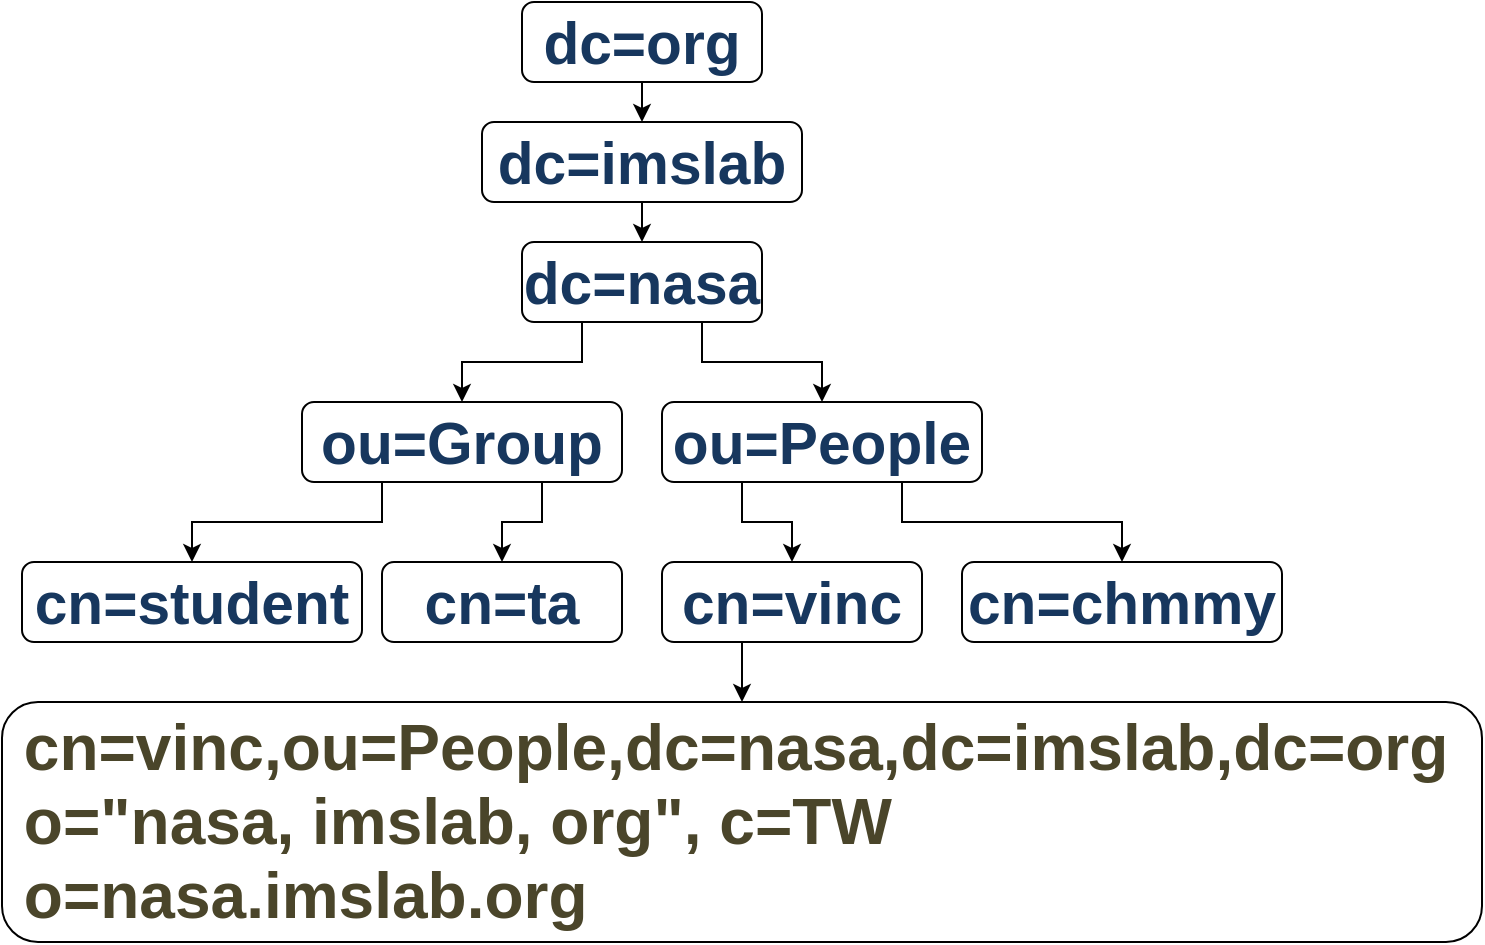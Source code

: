 <mxfile version="18.0.3" type="github">
  <diagram id="N-0__u-b4OFAvGU3cNQb" name="Page-1">
    <mxGraphModel dx="1422" dy="754" grid="1" gridSize="10" guides="1" tooltips="1" connect="1" arrows="1" fold="1" page="1" pageScale="1" pageWidth="827" pageHeight="1169" math="0" shadow="0">
      <root>
        <mxCell id="0" />
        <mxCell id="1" parent="0" />
        <mxCell id="eaQxql0WGcCq-g7QlMkR-17" style="edgeStyle=orthogonalEdgeStyle;rounded=0;orthogonalLoop=1;jettySize=auto;html=1;exitX=0.5;exitY=1;exitDx=0;exitDy=0;entryX=0.5;entryY=0;entryDx=0;entryDy=0;fontSize=29;" parent="1" source="eaQxql0WGcCq-g7QlMkR-3" target="eaQxql0WGcCq-g7QlMkR-4" edge="1">
          <mxGeometry relative="1" as="geometry" />
        </mxCell>
        <mxCell id="eaQxql0WGcCq-g7QlMkR-3" value="&lt;p style=&quot;line-height: normal; margin: 0pt 0in; text-indent: 0in; direction: ltr; unicode-bidi: embed; vertical-align: baseline; word-break: normal;&quot;&gt;&lt;span style=&quot;font-size: 22pt; font-family: Arial; font-variant-numeric: normal; font-variant-east-asian: normal; color: rgb(23, 55, 94); font-weight: bold;&quot;&gt;dc=org&lt;/span&gt;&lt;/p&gt;" style="rounded=1;whiteSpace=wrap;html=1;" parent="1" vertex="1">
          <mxGeometry x="320" y="40" width="120" height="40" as="geometry" />
        </mxCell>
        <mxCell id="eaQxql0WGcCq-g7QlMkR-18" style="edgeStyle=orthogonalEdgeStyle;rounded=0;orthogonalLoop=1;jettySize=auto;html=1;exitX=0.5;exitY=1;exitDx=0;exitDy=0;entryX=0.5;entryY=0;entryDx=0;entryDy=0;fontSize=29;" parent="1" source="eaQxql0WGcCq-g7QlMkR-4" target="eaQxql0WGcCq-g7QlMkR-5" edge="1">
          <mxGeometry relative="1" as="geometry" />
        </mxCell>
        <mxCell id="eaQxql0WGcCq-g7QlMkR-4" value="&lt;p style=&quot;line-height: normal; margin: 0pt 0in; text-indent: 0in; direction: ltr; unicode-bidi: embed; vertical-align: baseline; word-break: normal;&quot;&gt;&lt;span style=&quot;font-size: 22pt; font-family: Arial; font-variant-numeric: normal; font-variant-east-asian: normal; color: rgb(23, 55, 94); font-weight: bold;&quot;&gt;d&lt;/span&gt;&lt;span style=&quot;font-size: 22pt; font-family: Arial; font-variant-numeric: normal; font-variant-east-asian: normal; color: rgb(23, 55, 94); font-weight: bold; vertical-align: baseline;&quot;&gt;c=imslab&lt;/span&gt;&lt;/p&gt;" style="rounded=1;whiteSpace=wrap;html=1;" parent="1" vertex="1">
          <mxGeometry x="300" y="100" width="160" height="40" as="geometry" />
        </mxCell>
        <mxCell id="eaQxql0WGcCq-g7QlMkR-21" style="edgeStyle=orthogonalEdgeStyle;rounded=0;orthogonalLoop=1;jettySize=auto;html=1;exitX=0.25;exitY=1;exitDx=0;exitDy=0;entryX=0.5;entryY=0;entryDx=0;entryDy=0;fontSize=29;" parent="1" source="eaQxql0WGcCq-g7QlMkR-5" target="eaQxql0WGcCq-g7QlMkR-6" edge="1">
          <mxGeometry relative="1" as="geometry" />
        </mxCell>
        <mxCell id="eaQxql0WGcCq-g7QlMkR-22" style="edgeStyle=orthogonalEdgeStyle;rounded=0;orthogonalLoop=1;jettySize=auto;html=1;exitX=0.75;exitY=1;exitDx=0;exitDy=0;entryX=0.5;entryY=0;entryDx=0;entryDy=0;fontSize=29;" parent="1" source="eaQxql0WGcCq-g7QlMkR-5" target="eaQxql0WGcCq-g7QlMkR-9" edge="1">
          <mxGeometry relative="1" as="geometry" />
        </mxCell>
        <mxCell id="eaQxql0WGcCq-g7QlMkR-5" value="&lt;p style=&quot;line-height: normal; margin: 0pt 0in; text-indent: 0in; direction: ltr; unicode-bidi: embed; vertical-align: baseline; word-break: normal;&quot;&gt;&lt;span style=&quot;font-size: 22pt; font-family: Arial; font-variant-numeric: normal; font-variant-east-asian: normal; color: rgb(23, 55, 94); font-weight: bold;&quot;&gt;dc=&lt;/span&gt;&lt;span style=&quot;font-size: 22pt; font-family: Arial; font-variant-numeric: normal; font-variant-east-asian: normal; color: rgb(23, 55, 94); font-weight: bold;&quot;&gt;nasa&lt;/span&gt;&lt;/p&gt;" style="rounded=1;whiteSpace=wrap;html=1;" parent="1" vertex="1">
          <mxGeometry x="320" y="160" width="120" height="40" as="geometry" />
        </mxCell>
        <mxCell id="eaQxql0WGcCq-g7QlMkR-23" style="edgeStyle=orthogonalEdgeStyle;rounded=0;orthogonalLoop=1;jettySize=auto;html=1;exitX=0.25;exitY=1;exitDx=0;exitDy=0;entryX=0.5;entryY=0;entryDx=0;entryDy=0;fontSize=29;" parent="1" source="eaQxql0WGcCq-g7QlMkR-6" target="eaQxql0WGcCq-g7QlMkR-10" edge="1">
          <mxGeometry relative="1" as="geometry" />
        </mxCell>
        <mxCell id="eaQxql0WGcCq-g7QlMkR-24" style="edgeStyle=orthogonalEdgeStyle;rounded=0;orthogonalLoop=1;jettySize=auto;html=1;exitX=0.75;exitY=1;exitDx=0;exitDy=0;entryX=0.5;entryY=0;entryDx=0;entryDy=0;fontSize=29;" parent="1" source="eaQxql0WGcCq-g7QlMkR-6" target="eaQxql0WGcCq-g7QlMkR-12" edge="1">
          <mxGeometry relative="1" as="geometry" />
        </mxCell>
        <mxCell id="eaQxql0WGcCq-g7QlMkR-6" value="&lt;p style=&quot;line-height: normal; margin: 0pt 0in; text-indent: 0in; direction: ltr; unicode-bidi: embed; vertical-align: baseline; word-break: normal;&quot;&gt;&lt;span style=&quot;font-size: 22pt; font-family: Arial; font-variant-numeric: normal; font-variant-east-asian: normal; color: rgb(23, 55, 94); font-weight: bold;&quot;&gt;o&lt;/span&gt;&lt;span style=&quot;font-size: 22pt; font-family: Arial; font-variant-numeric: normal; font-variant-east-asian: normal; color: rgb(23, 55, 94); font-weight: bold; vertical-align: baseline;&quot;&gt;u&lt;/span&gt;&lt;span style=&quot;font-size: 22pt; font-family: Arial; font-variant-numeric: normal; font-variant-east-asian: normal; color: rgb(23, 55, 94); font-weight: bold; vertical-align: baseline;&quot;&gt;=&lt;/span&gt;&lt;span style=&quot;font-size: 22pt; font-family: Arial; font-variant-numeric: normal; font-variant-east-asian: normal; color: rgb(23, 55, 94); font-weight: bold;&quot;&gt;Group&lt;/span&gt;&lt;/p&gt;" style="rounded=1;whiteSpace=wrap;html=1;" parent="1" vertex="1">
          <mxGeometry x="210" y="240" width="160" height="40" as="geometry" />
        </mxCell>
        <mxCell id="eaQxql0WGcCq-g7QlMkR-25" style="edgeStyle=orthogonalEdgeStyle;rounded=0;orthogonalLoop=1;jettySize=auto;html=1;exitX=0.25;exitY=1;exitDx=0;exitDy=0;fontSize=29;" parent="1" source="eaQxql0WGcCq-g7QlMkR-9" target="eaQxql0WGcCq-g7QlMkR-13" edge="1">
          <mxGeometry relative="1" as="geometry" />
        </mxCell>
        <mxCell id="eaQxql0WGcCq-g7QlMkR-26" style="edgeStyle=orthogonalEdgeStyle;rounded=0;orthogonalLoop=1;jettySize=auto;html=1;exitX=0.75;exitY=1;exitDx=0;exitDy=0;entryX=0.5;entryY=0;entryDx=0;entryDy=0;fontSize=29;" parent="1" source="eaQxql0WGcCq-g7QlMkR-9" target="eaQxql0WGcCq-g7QlMkR-14" edge="1">
          <mxGeometry relative="1" as="geometry" />
        </mxCell>
        <mxCell id="eaQxql0WGcCq-g7QlMkR-9" value="&lt;p style=&quot;line-height: normal; margin: 0pt 0in; text-indent: 0in; direction: ltr; unicode-bidi: embed; vertical-align: baseline; word-break: normal;&quot;&gt;&lt;span style=&quot;font-size: 22pt; font-family: Arial; font-variant-numeric: normal; font-variant-east-asian: normal; color: rgb(23, 55, 94); font-weight: bold;&quot;&gt;o&lt;/span&gt;&lt;span style=&quot;font-size: 22pt; font-family: Arial; font-variant-numeric: normal; font-variant-east-asian: normal; color: rgb(23, 55, 94); font-weight: bold; vertical-align: baseline;&quot;&gt;u&lt;/span&gt;&lt;span style=&quot;font-size: 22pt; font-family: Arial; font-variant-numeric: normal; font-variant-east-asian: normal; color: rgb(23, 55, 94); font-weight: bold; vertical-align: baseline;&quot;&gt;=&lt;/span&gt;&lt;span style=&quot;font-size: 22pt; font-family: Arial; font-variant-numeric: normal; font-variant-east-asian: normal; color: rgb(23, 55, 94); font-weight: bold;&quot;&gt;People&lt;/span&gt;&lt;/p&gt;" style="rounded=1;whiteSpace=wrap;html=1;" parent="1" vertex="1">
          <mxGeometry x="390" y="240" width="160" height="40" as="geometry" />
        </mxCell>
        <mxCell id="eaQxql0WGcCq-g7QlMkR-10" value="&lt;p style=&quot;line-height: normal; margin: 0pt 0in; text-indent: 0in; direction: ltr; unicode-bidi: embed; vertical-align: baseline; word-break: normal;&quot;&gt;&lt;span style=&quot;font-size: 22pt; font-family: Arial; font-variant-numeric: normal; font-variant-east-asian: normal; color: rgb(23, 55, 94); font-weight: bold;&quot;&gt;cn&lt;/span&gt;&lt;span style=&quot;font-size: 22pt; font-family: Arial; font-variant-numeric: normal; font-variant-east-asian: normal; color: rgb(23, 55, 94); font-weight: bold; vertical-align: baseline;&quot;&gt;=student&lt;/span&gt;&lt;/p&gt;" style="rounded=1;whiteSpace=wrap;html=1;" parent="1" vertex="1">
          <mxGeometry x="70" y="320" width="170" height="40" as="geometry" />
        </mxCell>
        <mxCell id="eaQxql0WGcCq-g7QlMkR-12" value="&lt;p style=&quot;line-height: normal; margin: 0pt 0in; text-indent: 0in; direction: ltr; unicode-bidi: embed; vertical-align: baseline; word-break: normal;&quot;&gt;&lt;span style=&quot;font-size: 22pt; font-family: Arial; font-variant-numeric: normal; font-variant-east-asian: normal; color: rgb(23, 55, 94); font-weight: bold;&quot;&gt;cn&lt;/span&gt;&lt;span style=&quot;font-size: 22pt; font-family: Arial; font-variant-numeric: normal; font-variant-east-asian: normal; color: rgb(23, 55, 94); font-weight: bold; vertical-align: baseline;&quot;&gt;=ta&lt;/span&gt;&lt;/p&gt;" style="rounded=1;whiteSpace=wrap;html=1;" parent="1" vertex="1">
          <mxGeometry x="250" y="320" width="120" height="40" as="geometry" />
        </mxCell>
        <mxCell id="eaQxql0WGcCq-g7QlMkR-27" style="edgeStyle=orthogonalEdgeStyle;rounded=0;orthogonalLoop=1;jettySize=auto;html=1;exitX=0.5;exitY=1;exitDx=0;exitDy=0;entryX=0.5;entryY=0;entryDx=0;entryDy=0;fontSize=29;" parent="1" source="eaQxql0WGcCq-g7QlMkR-13" target="eaQxql0WGcCq-g7QlMkR-16" edge="1">
          <mxGeometry relative="1" as="geometry" />
        </mxCell>
        <mxCell id="eaQxql0WGcCq-g7QlMkR-13" value="&lt;p style=&quot;line-height: normal; margin: 0pt 0in; text-indent: 0in; direction: ltr; unicode-bidi: embed; vertical-align: baseline; word-break: normal;&quot;&gt;&lt;span style=&quot;font-size: 22pt; font-family: Arial; font-variant-numeric: normal; font-variant-east-asian: normal; color: rgb(23, 55, 94); font-weight: bold;&quot;&gt;cn&lt;/span&gt;&lt;span style=&quot;font-size: 22pt; font-family: Arial; font-variant-numeric: normal; font-variant-east-asian: normal; color: rgb(23, 55, 94); font-weight: bold; vertical-align: baseline;&quot;&gt;=&lt;/span&gt;&lt;span style=&quot;font-size: 22pt; font-family: Arial; font-variant-numeric: normal; font-variant-east-asian: normal; color: rgb(23, 55, 94); font-weight: bold; vertical-align: baseline;&quot;&gt;vinc&lt;/span&gt;&lt;/p&gt;" style="rounded=1;whiteSpace=wrap;html=1;" parent="1" vertex="1">
          <mxGeometry x="390" y="320" width="130" height="40" as="geometry" />
        </mxCell>
        <mxCell id="eaQxql0WGcCq-g7QlMkR-14" value="&lt;p style=&quot;line-height: normal; margin: 0pt 0in; text-indent: 0in; direction: ltr; unicode-bidi: embed; vertical-align: baseline; word-break: normal;&quot;&gt;&lt;span style=&quot;font-size: 22pt; font-family: Arial; font-variant-numeric: normal; font-variant-east-asian: normal; color: rgb(23, 55, 94); font-weight: bold;&quot;&gt;cn&lt;/span&gt;&lt;span style=&quot;font-size: 22pt; font-family: Arial; font-variant-numeric: normal; font-variant-east-asian: normal; color: rgb(23, 55, 94); font-weight: bold; vertical-align: baseline;&quot;&gt;=&lt;/span&gt;&lt;span style=&quot;font-size: 22pt; font-family: Arial; font-variant-numeric: normal; font-variant-east-asian: normal; color: rgb(23, 55, 94); font-weight: bold; vertical-align: baseline;&quot;&gt;chmmy&lt;/span&gt;&lt;/p&gt;" style="rounded=1;whiteSpace=wrap;html=1;" parent="1" vertex="1">
          <mxGeometry x="540" y="320" width="160" height="40" as="geometry" />
        </mxCell>
        <mxCell id="eaQxql0WGcCq-g7QlMkR-16" value="&lt;p style=&quot;line-height: normal; margin: 0pt 0in; text-indent: 0in; direction: ltr; unicode-bidi: embed; vertical-align: baseline; word-break: normal;&quot;&gt;&lt;span style=&quot;font-size: 24pt; font-family: Arial; font-variant-numeric: normal; font-variant-east-asian: normal; color: rgb(74, 69, 42); font-weight: bold;&quot;&gt;&amp;nbsp;cn&lt;/span&gt;&lt;span style=&quot;font-size: 24pt; font-family: Arial; font-variant-numeric: normal; font-variant-east-asian: normal; color: rgb(74, 69, 42); font-weight: bold;&quot;&gt;=&lt;/span&gt;&lt;span style=&quot;font-size: 24pt; font-family: Arial; font-variant-numeric: normal; font-variant-east-asian: normal; color: rgb(74, 69, 42); font-weight: bold;&quot;&gt;vinc,ou&lt;/span&gt;&lt;span style=&quot;font-size: 24pt; font-family: Arial; font-variant-numeric: normal; font-variant-east-asian: normal; color: rgb(74, 69, 42); font-weight: bold;&quot;&gt;=&lt;/span&gt;&lt;span style=&quot;font-size: 24pt; font-family: Arial; font-variant-numeric: normal; font-variant-east-asian: normal; color: rgb(74, 69, 42); font-weight: bold;&quot;&gt;People,dc&lt;/span&gt;&lt;span style=&quot;font-size: 24pt; font-family: Arial; font-variant-numeric: normal; font-variant-east-asian: normal; color: rgb(74, 69, 42); font-weight: bold;&quot;&gt;=&lt;/span&gt;&lt;span style=&quot;font-size: 24pt; font-family: Arial; font-variant-numeric: normal; font-variant-east-asian: normal; color: rgb(74, 69, 42); font-weight: bold;&quot;&gt;nasa,dc&lt;/span&gt;&lt;span style=&quot;font-size: 24pt; font-family: Arial; font-variant-numeric: normal; font-variant-east-asian: normal; color: rgb(74, 69, 42); font-weight: bold;&quot;&gt;=imslab&lt;/span&gt;&lt;span style=&quot;font-size: 24pt; font-family: Arial; font-variant-numeric: normal; font-variant-east-asian: normal; color: rgb(74, 69, 42); font-weight: bold;&quot;&gt;,dc&lt;/span&gt;&lt;span style=&quot;font-size: 24pt; font-family: Arial; font-variant-numeric: normal; font-variant-east-asian: normal; color: rgb(74, 69, 42); font-weight: bold;&quot;&gt;=org&lt;/span&gt;&lt;br&gt;&lt;/p&gt;&lt;p style=&quot;line-height: normal; margin: 0pt 0in; text-indent: 0in; direction: ltr; unicode-bidi: embed; vertical-align: baseline; word-break: normal;&quot;&gt;&lt;span style=&quot;font-size: 24pt; font-family: Arial; font-variant-numeric: normal; font-variant-east-asian: normal; color: rgb(74, 69, 42); font-weight: bold;&quot;&gt;&lt;/span&gt;&lt;/p&gt;&lt;p style=&quot;line-height: normal; margin-top: 0pt; margin-bottom: 0pt; margin-right: 0in; direction: ltr; unicode-bidi: embed;&quot;&gt;&lt;span style=&quot;font-size: 24pt; font-family: Arial; font-variant-numeric: normal; font-variant-east-asian: normal; color: rgb(74, 69, 42); font-weight: bold;&quot;&gt;&amp;nbsp;o=&quot;&lt;/span&gt;&lt;span style=&quot;font-size: 24pt; font-family: Arial; font-variant-numeric: normal; font-variant-east-asian: normal; color: rgb(74, 69, 42); font-weight: bold;&quot;&gt;nasa&lt;/span&gt;&lt;span style=&quot;font-size: 24pt; font-family: Arial; font-variant-numeric: normal; font-variant-east-asian: normal; color: rgb(74, 69, 42); font-weight: bold;&quot;&gt;, imslab&lt;/span&gt;&lt;span style=&quot;font-size: 24pt; font-family: Arial; font-variant-numeric: normal; font-variant-east-asian: normal; color: rgb(74, 69, 42); font-weight: bold;&quot;&gt;, org&quot;, c=TW&lt;/span&gt;&lt;/p&gt;&lt;p style=&quot;line-height: normal; margin-top: 0pt; margin-bottom: 0pt; margin-right: 0in; direction: ltr; unicode-bidi: embed;&quot;&gt;&lt;span style=&quot;font-size: 24pt; font-family: Arial; font-variant-numeric: normal; font-variant-east-asian: normal; color: rgb(74, 69, 42); font-weight: bold;&quot;&gt;&lt;/span&gt;&lt;/p&gt;&lt;p style=&quot;line-height: normal; margin-top: 0pt; margin-bottom: 0pt; margin-right: 0in; direction: ltr; unicode-bidi: embed;&quot;&gt;&lt;span style=&quot;font-size: 24pt; font-family: Arial; font-variant-numeric: normal; font-variant-east-asian: normal; color: rgb(74, 69, 42); font-weight: bold;&quot;&gt;&amp;nbsp;o=nasa.imslab.org&lt;/span&gt;&lt;/p&gt;" style="rounded=1;whiteSpace=wrap;html=1;align=left;" parent="1" vertex="1">
          <mxGeometry x="60" y="390" width="740" height="120" as="geometry" />
        </mxCell>
      </root>
    </mxGraphModel>
  </diagram>
</mxfile>
